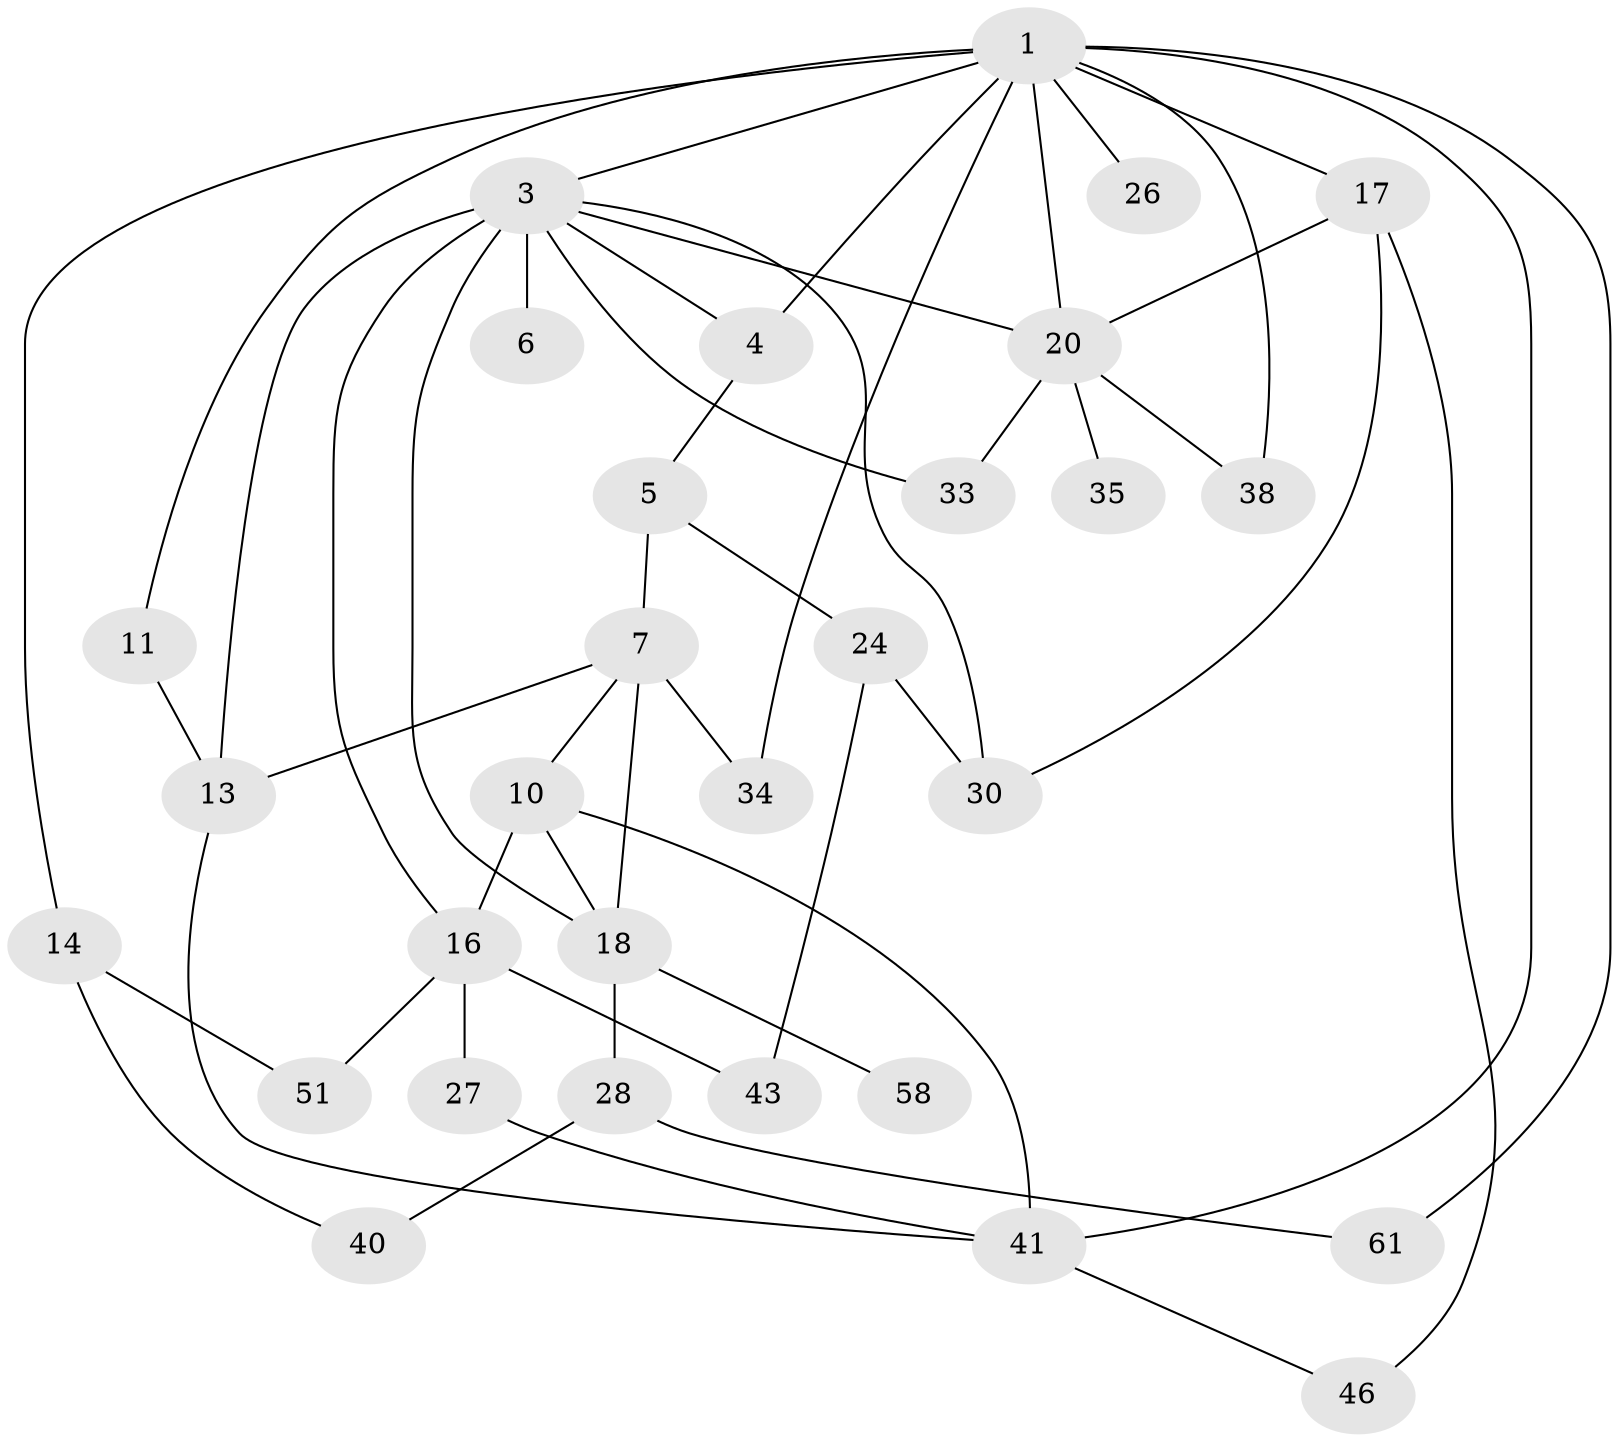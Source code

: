 // original degree distribution, {5: 0.11475409836065574, 7: 0.01639344262295082, 8: 0.01639344262295082, 4: 0.11475409836065574, 3: 0.22950819672131148, 1: 0.16393442622950818, 2: 0.32786885245901637, 6: 0.01639344262295082}
// Generated by graph-tools (version 1.1) at 2025/13/03/09/25 04:13:37]
// undirected, 30 vertices, 50 edges
graph export_dot {
graph [start="1"]
  node [color=gray90,style=filled];
  1 [super="+54+2+52"];
  3 [super="+12+8+15"];
  4 [super="+32+25"];
  5;
  6;
  7;
  10 [super="+23"];
  11;
  13 [super="+47"];
  14 [super="+39"];
  16 [super="+22"];
  17 [super="+60"];
  18 [super="+19"];
  20 [super="+21"];
  24 [super="+29"];
  26;
  27 [super="+50+56"];
  28;
  30 [super="+36"];
  33;
  34;
  35;
  38 [super="+42"];
  40;
  41 [super="+53"];
  43;
  46;
  51;
  58;
  61;
  1 -- 3;
  1 -- 34;
  1 -- 61;
  1 -- 41;
  1 -- 17;
  1 -- 20 [weight=2];
  1 -- 38;
  1 -- 26;
  1 -- 11;
  1 -- 14 [weight=2];
  1 -- 4;
  3 -- 4;
  3 -- 6;
  3 -- 13 [weight=2];
  3 -- 18 [weight=2];
  3 -- 20;
  3 -- 16;
  3 -- 33;
  3 -- 30;
  4 -- 5;
  5 -- 7;
  5 -- 24;
  7 -- 10;
  7 -- 34;
  7 -- 18;
  7 -- 13;
  10 -- 41;
  10 -- 16;
  10 -- 18;
  11 -- 13;
  13 -- 41;
  14 -- 51;
  14 -- 40;
  16 -- 27;
  16 -- 51;
  16 -- 43;
  17 -- 46;
  17 -- 20;
  17 -- 30;
  18 -- 58;
  18 -- 28;
  20 -- 35;
  20 -- 33 [weight=2];
  20 -- 38;
  24 -- 43;
  24 -- 30;
  27 -- 41;
  28 -- 61;
  28 -- 40;
  41 -- 46;
}
